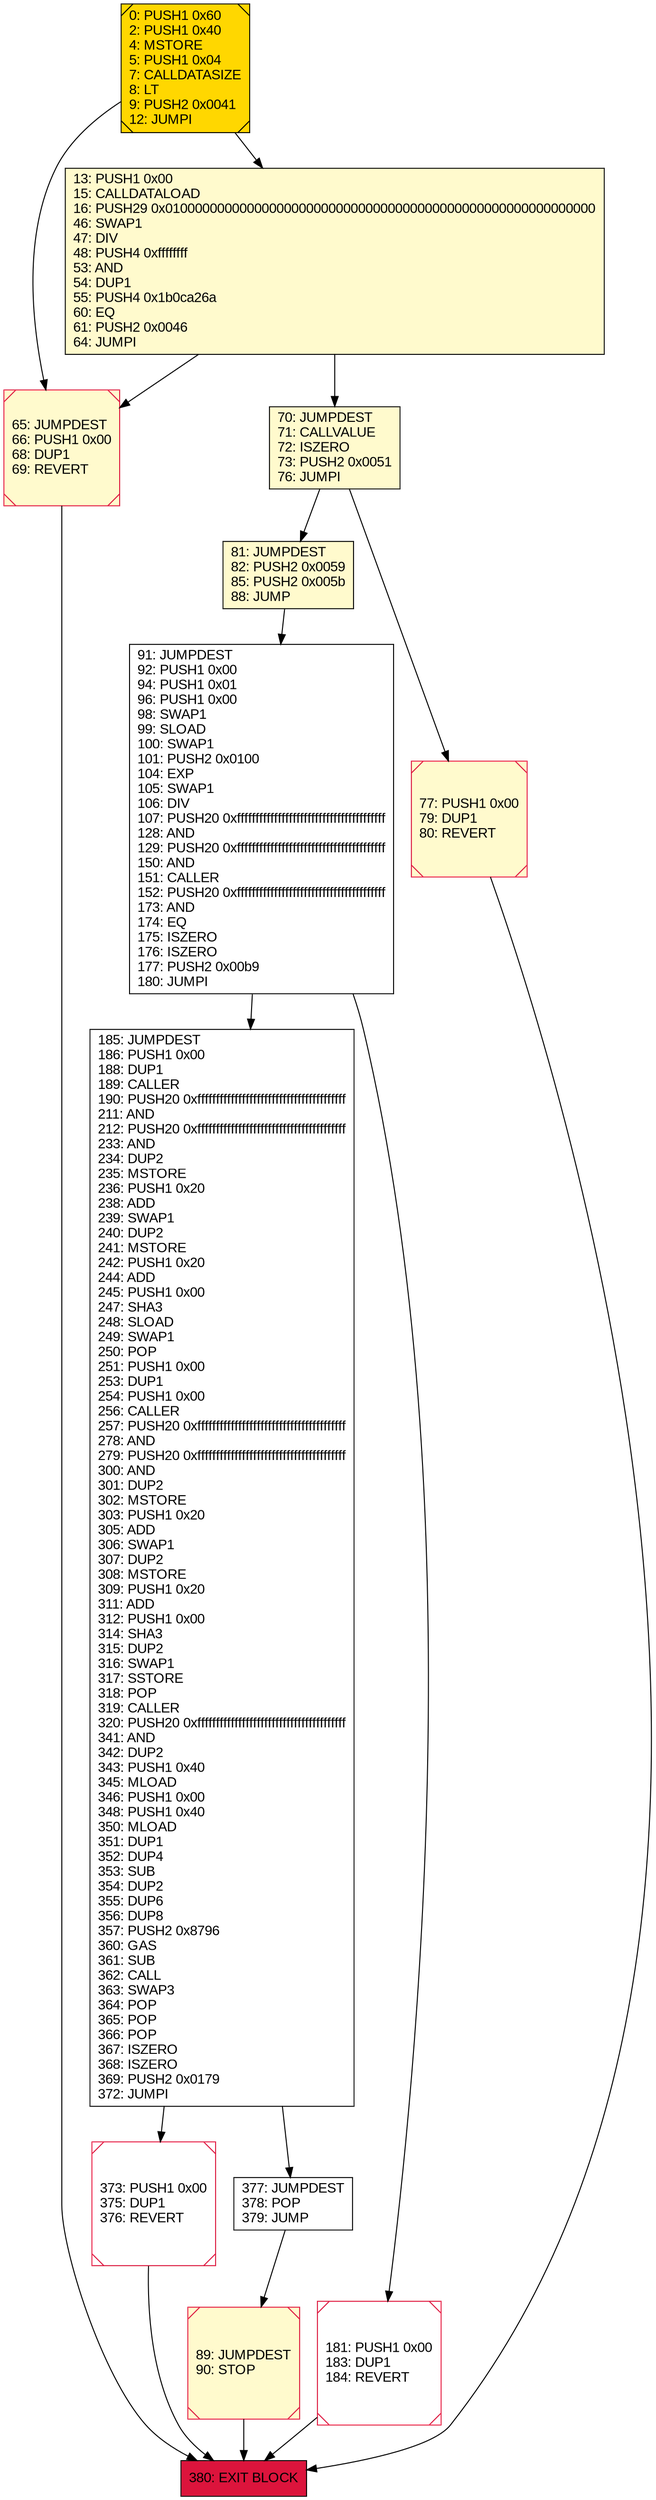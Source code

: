 digraph G {
bgcolor=transparent rankdir=UD;
node [shape=box style=filled color=black fillcolor=white fontname=arial fontcolor=black];
81 [label="81: JUMPDEST\l82: PUSH2 0x0059\l85: PUSH2 0x005b\l88: JUMP\l" fillcolor=lemonchiffon ];
65 [label="65: JUMPDEST\l66: PUSH1 0x00\l68: DUP1\l69: REVERT\l" fillcolor=lemonchiffon shape=Msquare color=crimson ];
13 [label="13: PUSH1 0x00\l15: CALLDATALOAD\l16: PUSH29 0x0100000000000000000000000000000000000000000000000000000000\l46: SWAP1\l47: DIV\l48: PUSH4 0xffffffff\l53: AND\l54: DUP1\l55: PUSH4 0x1b0ca26a\l60: EQ\l61: PUSH2 0x0046\l64: JUMPI\l" fillcolor=lemonchiffon ];
91 [label="91: JUMPDEST\l92: PUSH1 0x00\l94: PUSH1 0x01\l96: PUSH1 0x00\l98: SWAP1\l99: SLOAD\l100: SWAP1\l101: PUSH2 0x0100\l104: EXP\l105: SWAP1\l106: DIV\l107: PUSH20 0xffffffffffffffffffffffffffffffffffffffff\l128: AND\l129: PUSH20 0xffffffffffffffffffffffffffffffffffffffff\l150: AND\l151: CALLER\l152: PUSH20 0xffffffffffffffffffffffffffffffffffffffff\l173: AND\l174: EQ\l175: ISZERO\l176: ISZERO\l177: PUSH2 0x00b9\l180: JUMPI\l" ];
77 [label="77: PUSH1 0x00\l79: DUP1\l80: REVERT\l" fillcolor=lemonchiffon shape=Msquare color=crimson ];
89 [label="89: JUMPDEST\l90: STOP\l" fillcolor=lemonchiffon shape=Msquare color=crimson ];
185 [label="185: JUMPDEST\l186: PUSH1 0x00\l188: DUP1\l189: CALLER\l190: PUSH20 0xffffffffffffffffffffffffffffffffffffffff\l211: AND\l212: PUSH20 0xffffffffffffffffffffffffffffffffffffffff\l233: AND\l234: DUP2\l235: MSTORE\l236: PUSH1 0x20\l238: ADD\l239: SWAP1\l240: DUP2\l241: MSTORE\l242: PUSH1 0x20\l244: ADD\l245: PUSH1 0x00\l247: SHA3\l248: SLOAD\l249: SWAP1\l250: POP\l251: PUSH1 0x00\l253: DUP1\l254: PUSH1 0x00\l256: CALLER\l257: PUSH20 0xffffffffffffffffffffffffffffffffffffffff\l278: AND\l279: PUSH20 0xffffffffffffffffffffffffffffffffffffffff\l300: AND\l301: DUP2\l302: MSTORE\l303: PUSH1 0x20\l305: ADD\l306: SWAP1\l307: DUP2\l308: MSTORE\l309: PUSH1 0x20\l311: ADD\l312: PUSH1 0x00\l314: SHA3\l315: DUP2\l316: SWAP1\l317: SSTORE\l318: POP\l319: CALLER\l320: PUSH20 0xffffffffffffffffffffffffffffffffffffffff\l341: AND\l342: DUP2\l343: PUSH1 0x40\l345: MLOAD\l346: PUSH1 0x00\l348: PUSH1 0x40\l350: MLOAD\l351: DUP1\l352: DUP4\l353: SUB\l354: DUP2\l355: DUP6\l356: DUP8\l357: PUSH2 0x8796\l360: GAS\l361: SUB\l362: CALL\l363: SWAP3\l364: POP\l365: POP\l366: POP\l367: ISZERO\l368: ISZERO\l369: PUSH2 0x0179\l372: JUMPI\l" ];
181 [label="181: PUSH1 0x00\l183: DUP1\l184: REVERT\l" shape=Msquare color=crimson ];
373 [label="373: PUSH1 0x00\l375: DUP1\l376: REVERT\l" shape=Msquare color=crimson ];
0 [label="0: PUSH1 0x60\l2: PUSH1 0x40\l4: MSTORE\l5: PUSH1 0x04\l7: CALLDATASIZE\l8: LT\l9: PUSH2 0x0041\l12: JUMPI\l" fillcolor=lemonchiffon shape=Msquare fillcolor=gold ];
70 [label="70: JUMPDEST\l71: CALLVALUE\l72: ISZERO\l73: PUSH2 0x0051\l76: JUMPI\l" fillcolor=lemonchiffon ];
380 [label="380: EXIT BLOCK\l" fillcolor=crimson ];
377 [label="377: JUMPDEST\l378: POP\l379: JUMP\l" ];
13 -> 65;
91 -> 185;
181 -> 380;
373 -> 380;
81 -> 91;
77 -> 380;
185 -> 377;
0 -> 65;
13 -> 70;
89 -> 380;
0 -> 13;
377 -> 89;
70 -> 81;
65 -> 380;
70 -> 77;
185 -> 373;
91 -> 181;
}